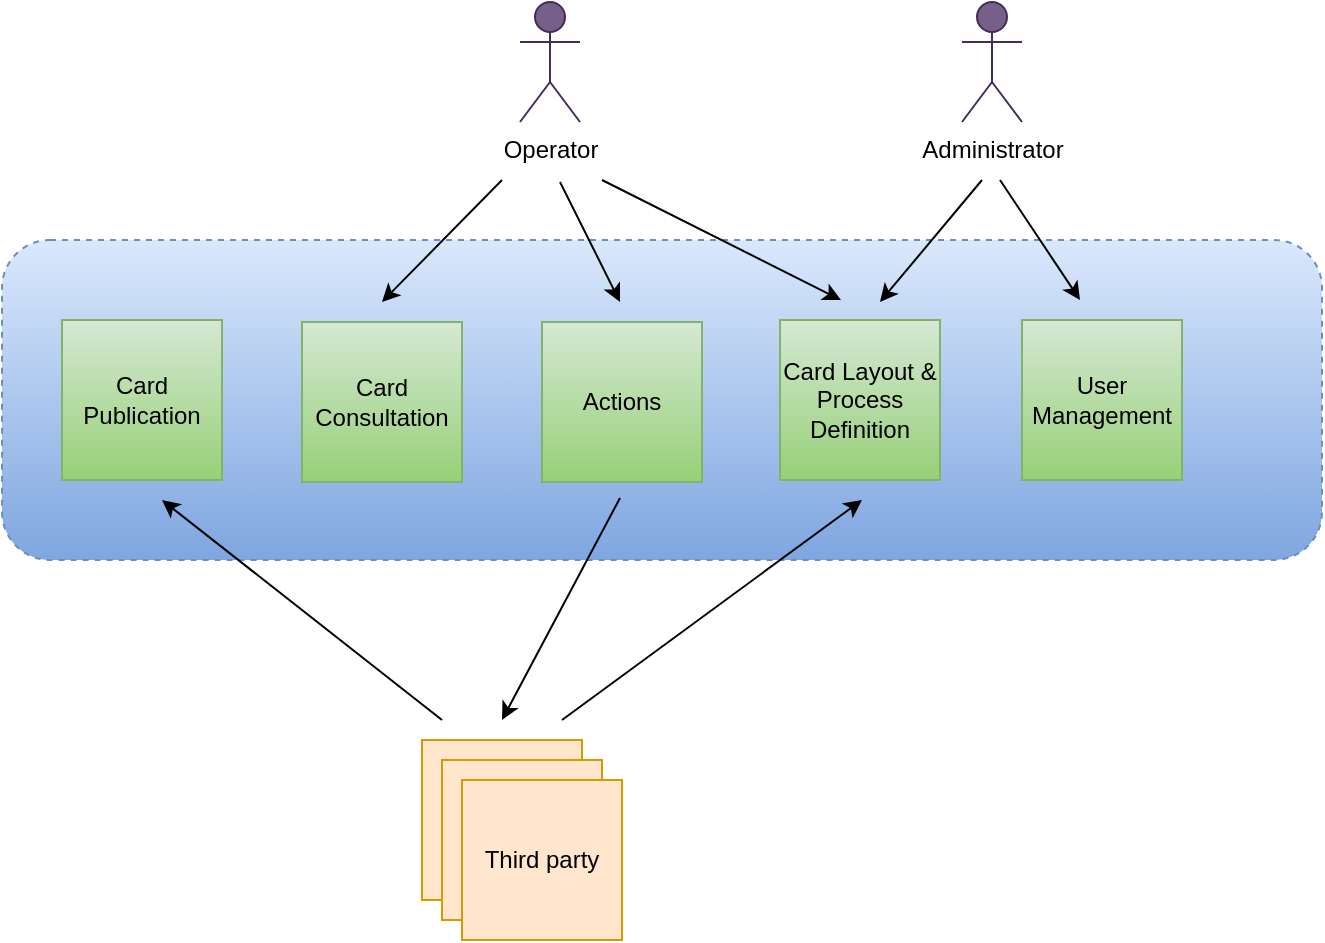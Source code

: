 <mxfile version="12.4.3" type="device" pages="1"><diagram id="06CrNODc05yYju4PUXcf" name="Page-1"><mxGraphModel dx="1117" dy="584" grid="1" gridSize="10" guides="1" tooltips="1" connect="1" arrows="1" fold="1" page="1" pageScale="1" pageWidth="827" pageHeight="1169" math="0" shadow="0"><root><mxCell id="0"/><mxCell id="1" parent="0"/><mxCell id="838dXlEEl3Rx7DSe0e1O-27" value="" style="rounded=1;whiteSpace=wrap;html=1;dashed=1;gradientColor=#7ea6e0;fillColor=#dae8fc;strokeColor=#6c8ebf;" parent="1" vertex="1"><mxGeometry x="50" y="170" width="660" height="160" as="geometry"/></mxCell><mxCell id="838dXlEEl3Rx7DSe0e1O-1" value="Card Publication" style="whiteSpace=wrap;html=1;aspect=fixed;fillColor=#d5e8d4;strokeColor=#82b366;gradientColor=#97d077;" parent="1" vertex="1"><mxGeometry x="80" y="210" width="80" height="80" as="geometry"/></mxCell><mxCell id="838dXlEEl3Rx7DSe0e1O-2" value="Card Consultation " style="whiteSpace=wrap;html=1;aspect=fixed;fillColor=#d5e8d4;strokeColor=#82b366;gradientColor=#97d077;" parent="1" vertex="1"><mxGeometry x="200" y="211" width="80" height="80" as="geometry"/></mxCell><mxCell id="838dXlEEl3Rx7DSe0e1O-3" value="Card Layout &amp;amp; Process Definition" style="whiteSpace=wrap;html=1;aspect=fixed;fillColor=#d5e8d4;strokeColor=#82b366;gradientColor=#97d077;" parent="1" vertex="1"><mxGeometry x="439" y="210" width="80" height="80" as="geometry"/></mxCell><mxCell id="838dXlEEl3Rx7DSe0e1O-4" value="Operator" style="shape=umlActor;verticalLabelPosition=bottom;labelBackgroundColor=#ffffff;verticalAlign=top;html=1;outlineConnect=0;fillColor=#76608a;strokeColor=#432D57;fontColor=#000000;" parent="1" vertex="1"><mxGeometry x="309" y="51" width="30" height="60" as="geometry"/></mxCell><mxCell id="838dXlEEl3Rx7DSe0e1O-6" value="Third party " style="whiteSpace=wrap;html=1;aspect=fixed;fillColor=#ffe6cc;strokeColor=#d79b00;" parent="1" vertex="1"><mxGeometry x="260" y="420" width="80" height="80" as="geometry"/></mxCell><mxCell id="838dXlEEl3Rx7DSe0e1O-7" value="User Management" style="whiteSpace=wrap;html=1;aspect=fixed;fillColor=#d5e8d4;strokeColor=#82b366;gradientColor=#97d077;" parent="1" vertex="1"><mxGeometry x="560" y="210" width="80" height="80" as="geometry"/></mxCell><mxCell id="838dXlEEl3Rx7DSe0e1O-8" value="Actions" style="whiteSpace=wrap;html=1;aspect=fixed;fillColor=#d5e8d4;strokeColor=#82b366;gradientColor=#97d077;" parent="1" vertex="1"><mxGeometry x="320" y="211" width="80" height="80" as="geometry"/></mxCell><mxCell id="838dXlEEl3Rx7DSe0e1O-9" value="Third party " style="whiteSpace=wrap;html=1;aspect=fixed;fillColor=#ffe6cc;strokeColor=#d79b00;" parent="1" vertex="1"><mxGeometry x="270" y="430" width="80" height="80" as="geometry"/></mxCell><mxCell id="838dXlEEl3Rx7DSe0e1O-10" value="Third party " style="whiteSpace=wrap;html=1;aspect=fixed;fillColor=#ffe6cc;strokeColor=#d79b00;" parent="1" vertex="1"><mxGeometry x="280" y="440" width="80" height="80" as="geometry"/></mxCell><mxCell id="838dXlEEl3Rx7DSe0e1O-13" value="Administrator" style="shape=umlActor;verticalLabelPosition=bottom;labelBackgroundColor=#ffffff;verticalAlign=top;html=1;outlineConnect=0;fillColor=#76608a;strokeColor=#432D57;fontColor=#000000;" parent="1" vertex="1"><mxGeometry x="530" y="51" width="30" height="60" as="geometry"/></mxCell><mxCell id="838dXlEEl3Rx7DSe0e1O-16" value="" style="endArrow=classic;html=1;" parent="1" edge="1"><mxGeometry width="50" height="50" relative="1" as="geometry"><mxPoint x="300" y="140" as="sourcePoint"/><mxPoint x="240" y="201" as="targetPoint"/></mxGeometry></mxCell><mxCell id="838dXlEEl3Rx7DSe0e1O-17" value="" style="endArrow=classic;html=1;" parent="1" edge="1"><mxGeometry width="50" height="50" relative="1" as="geometry"><mxPoint x="329" y="141" as="sourcePoint"/><mxPoint x="359" y="201" as="targetPoint"/></mxGeometry></mxCell><mxCell id="838dXlEEl3Rx7DSe0e1O-21" value="" style="endArrow=classic;html=1;" parent="1" edge="1"><mxGeometry width="50" height="50" relative="1" as="geometry"><mxPoint x="549" y="140" as="sourcePoint"/><mxPoint x="589" y="200" as="targetPoint"/></mxGeometry></mxCell><mxCell id="838dXlEEl3Rx7DSe0e1O-22" value="" style="endArrow=classic;html=1;" parent="1" edge="1"><mxGeometry width="50" height="50" relative="1" as="geometry"><mxPoint x="540" y="140" as="sourcePoint"/><mxPoint x="489" y="201" as="targetPoint"/></mxGeometry></mxCell><mxCell id="838dXlEEl3Rx7DSe0e1O-24" value="" style="endArrow=classic;html=1;" parent="1" edge="1"><mxGeometry width="50" height="50" relative="1" as="geometry"><mxPoint x="330" y="410" as="sourcePoint"/><mxPoint x="480" y="300" as="targetPoint"/></mxGeometry></mxCell><mxCell id="838dXlEEl3Rx7DSe0e1O-25" value="" style="endArrow=classic;html=1;" parent="1" edge="1"><mxGeometry width="50" height="50" relative="1" as="geometry"><mxPoint x="270" y="410" as="sourcePoint"/><mxPoint x="130" y="300" as="targetPoint"/></mxGeometry></mxCell><mxCell id="838dXlEEl3Rx7DSe0e1O-30" value="" style="endArrow=classic;html=1;" parent="1" edge="1"><mxGeometry width="50" height="50" relative="1" as="geometry"><mxPoint x="359" y="299" as="sourcePoint"/><mxPoint x="300" y="410" as="targetPoint"/></mxGeometry></mxCell><mxCell id="838dXlEEl3Rx7DSe0e1O-31" value="" style="endArrow=classic;html=1;" parent="1" edge="1"><mxGeometry width="50" height="50" relative="1" as="geometry"><mxPoint x="350" y="140" as="sourcePoint"/><mxPoint x="469.5" y="200" as="targetPoint"/></mxGeometry></mxCell></root></mxGraphModel></diagram></mxfile>